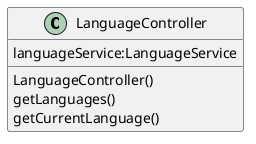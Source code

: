 @startuml
 class LanguageController {
      languageService:LanguageService
      LanguageController()
 	  getLanguages()
 	  getCurrentLanguage()
 }
@enduml